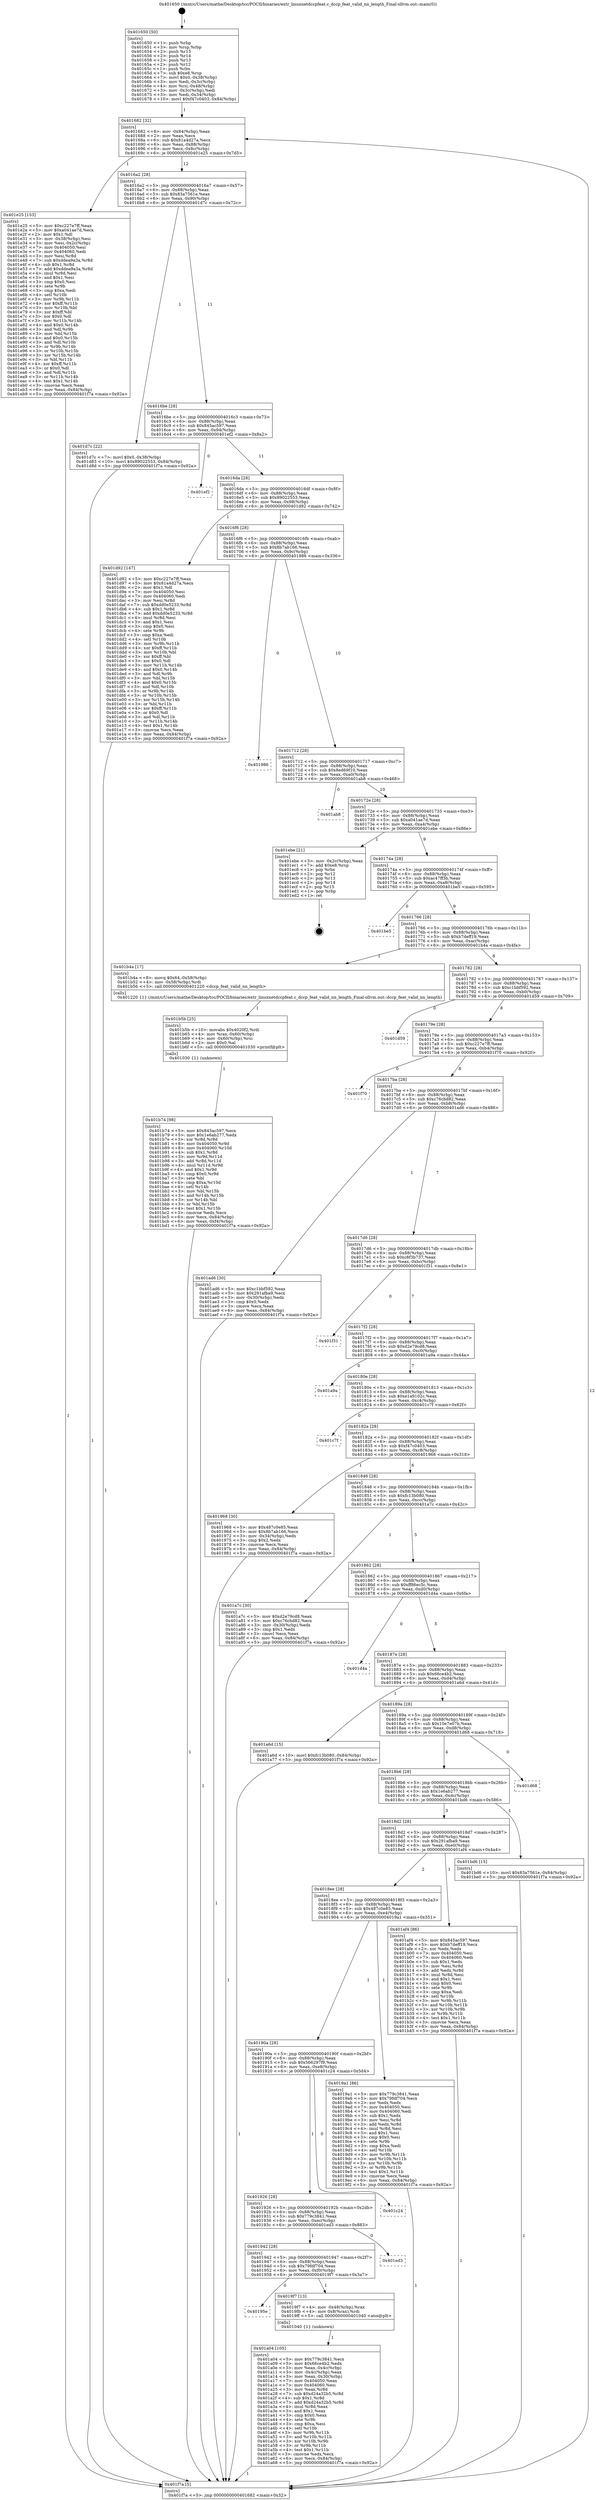 digraph "0x401650" {
  label = "0x401650 (/mnt/c/Users/mathe/Desktop/tcc/POCII/binaries/extr_linuxnetdccpfeat.c_dccp_feat_valid_nn_length_Final-ollvm.out::main(0))"
  labelloc = "t"
  node[shape=record]

  Entry [label="",width=0.3,height=0.3,shape=circle,fillcolor=black,style=filled]
  "0x401682" [label="{
     0x401682 [32]\l
     | [instrs]\l
     &nbsp;&nbsp;0x401682 \<+6\>: mov -0x84(%rbp),%eax\l
     &nbsp;&nbsp;0x401688 \<+2\>: mov %eax,%ecx\l
     &nbsp;&nbsp;0x40168a \<+6\>: sub $0x81a4d27a,%ecx\l
     &nbsp;&nbsp;0x401690 \<+6\>: mov %eax,-0x88(%rbp)\l
     &nbsp;&nbsp;0x401696 \<+6\>: mov %ecx,-0x8c(%rbp)\l
     &nbsp;&nbsp;0x40169c \<+6\>: je 0000000000401e25 \<main+0x7d5\>\l
  }"]
  "0x401e25" [label="{
     0x401e25 [153]\l
     | [instrs]\l
     &nbsp;&nbsp;0x401e25 \<+5\>: mov $0xc227e7ff,%eax\l
     &nbsp;&nbsp;0x401e2a \<+5\>: mov $0xa041ae7d,%ecx\l
     &nbsp;&nbsp;0x401e2f \<+2\>: mov $0x1,%dl\l
     &nbsp;&nbsp;0x401e31 \<+3\>: mov -0x38(%rbp),%esi\l
     &nbsp;&nbsp;0x401e34 \<+3\>: mov %esi,-0x2c(%rbp)\l
     &nbsp;&nbsp;0x401e37 \<+7\>: mov 0x404050,%esi\l
     &nbsp;&nbsp;0x401e3e \<+7\>: mov 0x404060,%edi\l
     &nbsp;&nbsp;0x401e45 \<+3\>: mov %esi,%r8d\l
     &nbsp;&nbsp;0x401e48 \<+7\>: sub $0xddea9a3a,%r8d\l
     &nbsp;&nbsp;0x401e4f \<+4\>: sub $0x1,%r8d\l
     &nbsp;&nbsp;0x401e53 \<+7\>: add $0xddea9a3a,%r8d\l
     &nbsp;&nbsp;0x401e5a \<+4\>: imul %r8d,%esi\l
     &nbsp;&nbsp;0x401e5e \<+3\>: and $0x1,%esi\l
     &nbsp;&nbsp;0x401e61 \<+3\>: cmp $0x0,%esi\l
     &nbsp;&nbsp;0x401e64 \<+4\>: sete %r9b\l
     &nbsp;&nbsp;0x401e68 \<+3\>: cmp $0xa,%edi\l
     &nbsp;&nbsp;0x401e6b \<+4\>: setl %r10b\l
     &nbsp;&nbsp;0x401e6f \<+3\>: mov %r9b,%r11b\l
     &nbsp;&nbsp;0x401e72 \<+4\>: xor $0xff,%r11b\l
     &nbsp;&nbsp;0x401e76 \<+3\>: mov %r10b,%bl\l
     &nbsp;&nbsp;0x401e79 \<+3\>: xor $0xff,%bl\l
     &nbsp;&nbsp;0x401e7c \<+3\>: xor $0x0,%dl\l
     &nbsp;&nbsp;0x401e7f \<+3\>: mov %r11b,%r14b\l
     &nbsp;&nbsp;0x401e82 \<+4\>: and $0x0,%r14b\l
     &nbsp;&nbsp;0x401e86 \<+3\>: and %dl,%r9b\l
     &nbsp;&nbsp;0x401e89 \<+3\>: mov %bl,%r15b\l
     &nbsp;&nbsp;0x401e8c \<+4\>: and $0x0,%r15b\l
     &nbsp;&nbsp;0x401e90 \<+3\>: and %dl,%r10b\l
     &nbsp;&nbsp;0x401e93 \<+3\>: or %r9b,%r14b\l
     &nbsp;&nbsp;0x401e96 \<+3\>: or %r10b,%r15b\l
     &nbsp;&nbsp;0x401e99 \<+3\>: xor %r15b,%r14b\l
     &nbsp;&nbsp;0x401e9c \<+3\>: or %bl,%r11b\l
     &nbsp;&nbsp;0x401e9f \<+4\>: xor $0xff,%r11b\l
     &nbsp;&nbsp;0x401ea3 \<+3\>: or $0x0,%dl\l
     &nbsp;&nbsp;0x401ea6 \<+3\>: and %dl,%r11b\l
     &nbsp;&nbsp;0x401ea9 \<+3\>: or %r11b,%r14b\l
     &nbsp;&nbsp;0x401eac \<+4\>: test $0x1,%r14b\l
     &nbsp;&nbsp;0x401eb0 \<+3\>: cmovne %ecx,%eax\l
     &nbsp;&nbsp;0x401eb3 \<+6\>: mov %eax,-0x84(%rbp)\l
     &nbsp;&nbsp;0x401eb9 \<+5\>: jmp 0000000000401f7a \<main+0x92a\>\l
  }"]
  "0x4016a2" [label="{
     0x4016a2 [28]\l
     | [instrs]\l
     &nbsp;&nbsp;0x4016a2 \<+5\>: jmp 00000000004016a7 \<main+0x57\>\l
     &nbsp;&nbsp;0x4016a7 \<+6\>: mov -0x88(%rbp),%eax\l
     &nbsp;&nbsp;0x4016ad \<+5\>: sub $0x83a7561e,%eax\l
     &nbsp;&nbsp;0x4016b2 \<+6\>: mov %eax,-0x90(%rbp)\l
     &nbsp;&nbsp;0x4016b8 \<+6\>: je 0000000000401d7c \<main+0x72c\>\l
  }"]
  Exit [label="",width=0.3,height=0.3,shape=circle,fillcolor=black,style=filled,peripheries=2]
  "0x401d7c" [label="{
     0x401d7c [22]\l
     | [instrs]\l
     &nbsp;&nbsp;0x401d7c \<+7\>: movl $0x0,-0x38(%rbp)\l
     &nbsp;&nbsp;0x401d83 \<+10\>: movl $0x89022553,-0x84(%rbp)\l
     &nbsp;&nbsp;0x401d8d \<+5\>: jmp 0000000000401f7a \<main+0x92a\>\l
  }"]
  "0x4016be" [label="{
     0x4016be [28]\l
     | [instrs]\l
     &nbsp;&nbsp;0x4016be \<+5\>: jmp 00000000004016c3 \<main+0x73\>\l
     &nbsp;&nbsp;0x4016c3 \<+6\>: mov -0x88(%rbp),%eax\l
     &nbsp;&nbsp;0x4016c9 \<+5\>: sub $0x845ac597,%eax\l
     &nbsp;&nbsp;0x4016ce \<+6\>: mov %eax,-0x94(%rbp)\l
     &nbsp;&nbsp;0x4016d4 \<+6\>: je 0000000000401ef2 \<main+0x8a2\>\l
  }"]
  "0x401b74" [label="{
     0x401b74 [98]\l
     | [instrs]\l
     &nbsp;&nbsp;0x401b74 \<+5\>: mov $0x845ac597,%ecx\l
     &nbsp;&nbsp;0x401b79 \<+5\>: mov $0x1e6ab277,%edx\l
     &nbsp;&nbsp;0x401b7e \<+3\>: xor %r8d,%r8d\l
     &nbsp;&nbsp;0x401b81 \<+8\>: mov 0x404050,%r9d\l
     &nbsp;&nbsp;0x401b89 \<+8\>: mov 0x404060,%r10d\l
     &nbsp;&nbsp;0x401b91 \<+4\>: sub $0x1,%r8d\l
     &nbsp;&nbsp;0x401b95 \<+3\>: mov %r9d,%r11d\l
     &nbsp;&nbsp;0x401b98 \<+3\>: add %r8d,%r11d\l
     &nbsp;&nbsp;0x401b9b \<+4\>: imul %r11d,%r9d\l
     &nbsp;&nbsp;0x401b9f \<+4\>: and $0x1,%r9d\l
     &nbsp;&nbsp;0x401ba3 \<+4\>: cmp $0x0,%r9d\l
     &nbsp;&nbsp;0x401ba7 \<+3\>: sete %bl\l
     &nbsp;&nbsp;0x401baa \<+4\>: cmp $0xa,%r10d\l
     &nbsp;&nbsp;0x401bae \<+4\>: setl %r14b\l
     &nbsp;&nbsp;0x401bb2 \<+3\>: mov %bl,%r15b\l
     &nbsp;&nbsp;0x401bb5 \<+3\>: and %r14b,%r15b\l
     &nbsp;&nbsp;0x401bb8 \<+3\>: xor %r14b,%bl\l
     &nbsp;&nbsp;0x401bbb \<+3\>: or %bl,%r15b\l
     &nbsp;&nbsp;0x401bbe \<+4\>: test $0x1,%r15b\l
     &nbsp;&nbsp;0x401bc2 \<+3\>: cmovne %edx,%ecx\l
     &nbsp;&nbsp;0x401bc5 \<+6\>: mov %ecx,-0x84(%rbp)\l
     &nbsp;&nbsp;0x401bcb \<+6\>: mov %eax,-0xf4(%rbp)\l
     &nbsp;&nbsp;0x401bd1 \<+5\>: jmp 0000000000401f7a \<main+0x92a\>\l
  }"]
  "0x401ef2" [label="{
     0x401ef2\l
  }", style=dashed]
  "0x4016da" [label="{
     0x4016da [28]\l
     | [instrs]\l
     &nbsp;&nbsp;0x4016da \<+5\>: jmp 00000000004016df \<main+0x8f\>\l
     &nbsp;&nbsp;0x4016df \<+6\>: mov -0x88(%rbp),%eax\l
     &nbsp;&nbsp;0x4016e5 \<+5\>: sub $0x89022553,%eax\l
     &nbsp;&nbsp;0x4016ea \<+6\>: mov %eax,-0x98(%rbp)\l
     &nbsp;&nbsp;0x4016f0 \<+6\>: je 0000000000401d92 \<main+0x742\>\l
  }"]
  "0x401b5b" [label="{
     0x401b5b [25]\l
     | [instrs]\l
     &nbsp;&nbsp;0x401b5b \<+10\>: movabs $0x4020f2,%rdi\l
     &nbsp;&nbsp;0x401b65 \<+4\>: mov %rax,-0x60(%rbp)\l
     &nbsp;&nbsp;0x401b69 \<+4\>: mov -0x60(%rbp),%rsi\l
     &nbsp;&nbsp;0x401b6d \<+2\>: mov $0x0,%al\l
     &nbsp;&nbsp;0x401b6f \<+5\>: call 0000000000401030 \<printf@plt\>\l
     | [calls]\l
     &nbsp;&nbsp;0x401030 \{1\} (unknown)\l
  }"]
  "0x401d92" [label="{
     0x401d92 [147]\l
     | [instrs]\l
     &nbsp;&nbsp;0x401d92 \<+5\>: mov $0xc227e7ff,%eax\l
     &nbsp;&nbsp;0x401d97 \<+5\>: mov $0x81a4d27a,%ecx\l
     &nbsp;&nbsp;0x401d9c \<+2\>: mov $0x1,%dl\l
     &nbsp;&nbsp;0x401d9e \<+7\>: mov 0x404050,%esi\l
     &nbsp;&nbsp;0x401da5 \<+7\>: mov 0x404060,%edi\l
     &nbsp;&nbsp;0x401dac \<+3\>: mov %esi,%r8d\l
     &nbsp;&nbsp;0x401daf \<+7\>: sub $0xdd0e5233,%r8d\l
     &nbsp;&nbsp;0x401db6 \<+4\>: sub $0x1,%r8d\l
     &nbsp;&nbsp;0x401dba \<+7\>: add $0xdd0e5233,%r8d\l
     &nbsp;&nbsp;0x401dc1 \<+4\>: imul %r8d,%esi\l
     &nbsp;&nbsp;0x401dc5 \<+3\>: and $0x1,%esi\l
     &nbsp;&nbsp;0x401dc8 \<+3\>: cmp $0x0,%esi\l
     &nbsp;&nbsp;0x401dcb \<+4\>: sete %r9b\l
     &nbsp;&nbsp;0x401dcf \<+3\>: cmp $0xa,%edi\l
     &nbsp;&nbsp;0x401dd2 \<+4\>: setl %r10b\l
     &nbsp;&nbsp;0x401dd6 \<+3\>: mov %r9b,%r11b\l
     &nbsp;&nbsp;0x401dd9 \<+4\>: xor $0xff,%r11b\l
     &nbsp;&nbsp;0x401ddd \<+3\>: mov %r10b,%bl\l
     &nbsp;&nbsp;0x401de0 \<+3\>: xor $0xff,%bl\l
     &nbsp;&nbsp;0x401de3 \<+3\>: xor $0x0,%dl\l
     &nbsp;&nbsp;0x401de6 \<+3\>: mov %r11b,%r14b\l
     &nbsp;&nbsp;0x401de9 \<+4\>: and $0x0,%r14b\l
     &nbsp;&nbsp;0x401ded \<+3\>: and %dl,%r9b\l
     &nbsp;&nbsp;0x401df0 \<+3\>: mov %bl,%r15b\l
     &nbsp;&nbsp;0x401df3 \<+4\>: and $0x0,%r15b\l
     &nbsp;&nbsp;0x401df7 \<+3\>: and %dl,%r10b\l
     &nbsp;&nbsp;0x401dfa \<+3\>: or %r9b,%r14b\l
     &nbsp;&nbsp;0x401dfd \<+3\>: or %r10b,%r15b\l
     &nbsp;&nbsp;0x401e00 \<+3\>: xor %r15b,%r14b\l
     &nbsp;&nbsp;0x401e03 \<+3\>: or %bl,%r11b\l
     &nbsp;&nbsp;0x401e06 \<+4\>: xor $0xff,%r11b\l
     &nbsp;&nbsp;0x401e0a \<+3\>: or $0x0,%dl\l
     &nbsp;&nbsp;0x401e0d \<+3\>: and %dl,%r11b\l
     &nbsp;&nbsp;0x401e10 \<+3\>: or %r11b,%r14b\l
     &nbsp;&nbsp;0x401e13 \<+4\>: test $0x1,%r14b\l
     &nbsp;&nbsp;0x401e17 \<+3\>: cmovne %ecx,%eax\l
     &nbsp;&nbsp;0x401e1a \<+6\>: mov %eax,-0x84(%rbp)\l
     &nbsp;&nbsp;0x401e20 \<+5\>: jmp 0000000000401f7a \<main+0x92a\>\l
  }"]
  "0x4016f6" [label="{
     0x4016f6 [28]\l
     | [instrs]\l
     &nbsp;&nbsp;0x4016f6 \<+5\>: jmp 00000000004016fb \<main+0xab\>\l
     &nbsp;&nbsp;0x4016fb \<+6\>: mov -0x88(%rbp),%eax\l
     &nbsp;&nbsp;0x401701 \<+5\>: sub $0x8b7ab166,%eax\l
     &nbsp;&nbsp;0x401706 \<+6\>: mov %eax,-0x9c(%rbp)\l
     &nbsp;&nbsp;0x40170c \<+6\>: je 0000000000401986 \<main+0x336\>\l
  }"]
  "0x401a04" [label="{
     0x401a04 [105]\l
     | [instrs]\l
     &nbsp;&nbsp;0x401a04 \<+5\>: mov $0x779c3841,%ecx\l
     &nbsp;&nbsp;0x401a09 \<+5\>: mov $0x66ce4b2,%edx\l
     &nbsp;&nbsp;0x401a0e \<+3\>: mov %eax,-0x4c(%rbp)\l
     &nbsp;&nbsp;0x401a11 \<+3\>: mov -0x4c(%rbp),%eax\l
     &nbsp;&nbsp;0x401a14 \<+3\>: mov %eax,-0x30(%rbp)\l
     &nbsp;&nbsp;0x401a17 \<+7\>: mov 0x404050,%eax\l
     &nbsp;&nbsp;0x401a1e \<+7\>: mov 0x404060,%esi\l
     &nbsp;&nbsp;0x401a25 \<+3\>: mov %eax,%r8d\l
     &nbsp;&nbsp;0x401a28 \<+7\>: sub $0xd24a32b5,%r8d\l
     &nbsp;&nbsp;0x401a2f \<+4\>: sub $0x1,%r8d\l
     &nbsp;&nbsp;0x401a33 \<+7\>: add $0xd24a32b5,%r8d\l
     &nbsp;&nbsp;0x401a3a \<+4\>: imul %r8d,%eax\l
     &nbsp;&nbsp;0x401a3e \<+3\>: and $0x1,%eax\l
     &nbsp;&nbsp;0x401a41 \<+3\>: cmp $0x0,%eax\l
     &nbsp;&nbsp;0x401a44 \<+4\>: sete %r9b\l
     &nbsp;&nbsp;0x401a48 \<+3\>: cmp $0xa,%esi\l
     &nbsp;&nbsp;0x401a4b \<+4\>: setl %r10b\l
     &nbsp;&nbsp;0x401a4f \<+3\>: mov %r9b,%r11b\l
     &nbsp;&nbsp;0x401a52 \<+3\>: and %r10b,%r11b\l
     &nbsp;&nbsp;0x401a55 \<+3\>: xor %r10b,%r9b\l
     &nbsp;&nbsp;0x401a58 \<+3\>: or %r9b,%r11b\l
     &nbsp;&nbsp;0x401a5b \<+4\>: test $0x1,%r11b\l
     &nbsp;&nbsp;0x401a5f \<+3\>: cmovne %edx,%ecx\l
     &nbsp;&nbsp;0x401a62 \<+6\>: mov %ecx,-0x84(%rbp)\l
     &nbsp;&nbsp;0x401a68 \<+5\>: jmp 0000000000401f7a \<main+0x92a\>\l
  }"]
  "0x401986" [label="{
     0x401986\l
  }", style=dashed]
  "0x401712" [label="{
     0x401712 [28]\l
     | [instrs]\l
     &nbsp;&nbsp;0x401712 \<+5\>: jmp 0000000000401717 \<main+0xc7\>\l
     &nbsp;&nbsp;0x401717 \<+6\>: mov -0x88(%rbp),%eax\l
     &nbsp;&nbsp;0x40171d \<+5\>: sub $0x8ed69f10,%eax\l
     &nbsp;&nbsp;0x401722 \<+6\>: mov %eax,-0xa0(%rbp)\l
     &nbsp;&nbsp;0x401728 \<+6\>: je 0000000000401ab8 \<main+0x468\>\l
  }"]
  "0x40195e" [label="{
     0x40195e\l
  }", style=dashed]
  "0x401ab8" [label="{
     0x401ab8\l
  }", style=dashed]
  "0x40172e" [label="{
     0x40172e [28]\l
     | [instrs]\l
     &nbsp;&nbsp;0x40172e \<+5\>: jmp 0000000000401733 \<main+0xe3\>\l
     &nbsp;&nbsp;0x401733 \<+6\>: mov -0x88(%rbp),%eax\l
     &nbsp;&nbsp;0x401739 \<+5\>: sub $0xa041ae7d,%eax\l
     &nbsp;&nbsp;0x40173e \<+6\>: mov %eax,-0xa4(%rbp)\l
     &nbsp;&nbsp;0x401744 \<+6\>: je 0000000000401ebe \<main+0x86e\>\l
  }"]
  "0x4019f7" [label="{
     0x4019f7 [13]\l
     | [instrs]\l
     &nbsp;&nbsp;0x4019f7 \<+4\>: mov -0x48(%rbp),%rax\l
     &nbsp;&nbsp;0x4019fb \<+4\>: mov 0x8(%rax),%rdi\l
     &nbsp;&nbsp;0x4019ff \<+5\>: call 0000000000401040 \<atoi@plt\>\l
     | [calls]\l
     &nbsp;&nbsp;0x401040 \{1\} (unknown)\l
  }"]
  "0x401ebe" [label="{
     0x401ebe [21]\l
     | [instrs]\l
     &nbsp;&nbsp;0x401ebe \<+3\>: mov -0x2c(%rbp),%eax\l
     &nbsp;&nbsp;0x401ec1 \<+7\>: add $0xe8,%rsp\l
     &nbsp;&nbsp;0x401ec8 \<+1\>: pop %rbx\l
     &nbsp;&nbsp;0x401ec9 \<+2\>: pop %r12\l
     &nbsp;&nbsp;0x401ecb \<+2\>: pop %r13\l
     &nbsp;&nbsp;0x401ecd \<+2\>: pop %r14\l
     &nbsp;&nbsp;0x401ecf \<+2\>: pop %r15\l
     &nbsp;&nbsp;0x401ed1 \<+1\>: pop %rbp\l
     &nbsp;&nbsp;0x401ed2 \<+1\>: ret\l
  }"]
  "0x40174a" [label="{
     0x40174a [28]\l
     | [instrs]\l
     &nbsp;&nbsp;0x40174a \<+5\>: jmp 000000000040174f \<main+0xff\>\l
     &nbsp;&nbsp;0x40174f \<+6\>: mov -0x88(%rbp),%eax\l
     &nbsp;&nbsp;0x401755 \<+5\>: sub $0xac47ff3b,%eax\l
     &nbsp;&nbsp;0x40175a \<+6\>: mov %eax,-0xa8(%rbp)\l
     &nbsp;&nbsp;0x401760 \<+6\>: je 0000000000401be5 \<main+0x595\>\l
  }"]
  "0x401942" [label="{
     0x401942 [28]\l
     | [instrs]\l
     &nbsp;&nbsp;0x401942 \<+5\>: jmp 0000000000401947 \<main+0x2f7\>\l
     &nbsp;&nbsp;0x401947 \<+6\>: mov -0x88(%rbp),%eax\l
     &nbsp;&nbsp;0x40194d \<+5\>: sub $0x79fdf704,%eax\l
     &nbsp;&nbsp;0x401952 \<+6\>: mov %eax,-0xf0(%rbp)\l
     &nbsp;&nbsp;0x401958 \<+6\>: je 00000000004019f7 \<main+0x3a7\>\l
  }"]
  "0x401be5" [label="{
     0x401be5\l
  }", style=dashed]
  "0x401766" [label="{
     0x401766 [28]\l
     | [instrs]\l
     &nbsp;&nbsp;0x401766 \<+5\>: jmp 000000000040176b \<main+0x11b\>\l
     &nbsp;&nbsp;0x40176b \<+6\>: mov -0x88(%rbp),%eax\l
     &nbsp;&nbsp;0x401771 \<+5\>: sub $0xb7deff19,%eax\l
     &nbsp;&nbsp;0x401776 \<+6\>: mov %eax,-0xac(%rbp)\l
     &nbsp;&nbsp;0x40177c \<+6\>: je 0000000000401b4a \<main+0x4fa\>\l
  }"]
  "0x401ed3" [label="{
     0x401ed3\l
  }", style=dashed]
  "0x401b4a" [label="{
     0x401b4a [17]\l
     | [instrs]\l
     &nbsp;&nbsp;0x401b4a \<+8\>: movq $0x64,-0x58(%rbp)\l
     &nbsp;&nbsp;0x401b52 \<+4\>: mov -0x58(%rbp),%rdi\l
     &nbsp;&nbsp;0x401b56 \<+5\>: call 0000000000401220 \<dccp_feat_valid_nn_length\>\l
     | [calls]\l
     &nbsp;&nbsp;0x401220 \{1\} (/mnt/c/Users/mathe/Desktop/tcc/POCII/binaries/extr_linuxnetdccpfeat.c_dccp_feat_valid_nn_length_Final-ollvm.out::dccp_feat_valid_nn_length)\l
  }"]
  "0x401782" [label="{
     0x401782 [28]\l
     | [instrs]\l
     &nbsp;&nbsp;0x401782 \<+5\>: jmp 0000000000401787 \<main+0x137\>\l
     &nbsp;&nbsp;0x401787 \<+6\>: mov -0x88(%rbp),%eax\l
     &nbsp;&nbsp;0x40178d \<+5\>: sub $0xc1bbf592,%eax\l
     &nbsp;&nbsp;0x401792 \<+6\>: mov %eax,-0xb0(%rbp)\l
     &nbsp;&nbsp;0x401798 \<+6\>: je 0000000000401d59 \<main+0x709\>\l
  }"]
  "0x401926" [label="{
     0x401926 [28]\l
     | [instrs]\l
     &nbsp;&nbsp;0x401926 \<+5\>: jmp 000000000040192b \<main+0x2db\>\l
     &nbsp;&nbsp;0x40192b \<+6\>: mov -0x88(%rbp),%eax\l
     &nbsp;&nbsp;0x401931 \<+5\>: sub $0x779c3841,%eax\l
     &nbsp;&nbsp;0x401936 \<+6\>: mov %eax,-0xec(%rbp)\l
     &nbsp;&nbsp;0x40193c \<+6\>: je 0000000000401ed3 \<main+0x883\>\l
  }"]
  "0x401d59" [label="{
     0x401d59\l
  }", style=dashed]
  "0x40179e" [label="{
     0x40179e [28]\l
     | [instrs]\l
     &nbsp;&nbsp;0x40179e \<+5\>: jmp 00000000004017a3 \<main+0x153\>\l
     &nbsp;&nbsp;0x4017a3 \<+6\>: mov -0x88(%rbp),%eax\l
     &nbsp;&nbsp;0x4017a9 \<+5\>: sub $0xc227e7ff,%eax\l
     &nbsp;&nbsp;0x4017ae \<+6\>: mov %eax,-0xb4(%rbp)\l
     &nbsp;&nbsp;0x4017b4 \<+6\>: je 0000000000401f70 \<main+0x920\>\l
  }"]
  "0x401c24" [label="{
     0x401c24\l
  }", style=dashed]
  "0x401f70" [label="{
     0x401f70\l
  }", style=dashed]
  "0x4017ba" [label="{
     0x4017ba [28]\l
     | [instrs]\l
     &nbsp;&nbsp;0x4017ba \<+5\>: jmp 00000000004017bf \<main+0x16f\>\l
     &nbsp;&nbsp;0x4017bf \<+6\>: mov -0x88(%rbp),%eax\l
     &nbsp;&nbsp;0x4017c5 \<+5\>: sub $0xc76cbd82,%eax\l
     &nbsp;&nbsp;0x4017ca \<+6\>: mov %eax,-0xb8(%rbp)\l
     &nbsp;&nbsp;0x4017d0 \<+6\>: je 0000000000401ad6 \<main+0x486\>\l
  }"]
  "0x40190a" [label="{
     0x40190a [28]\l
     | [instrs]\l
     &nbsp;&nbsp;0x40190a \<+5\>: jmp 000000000040190f \<main+0x2bf\>\l
     &nbsp;&nbsp;0x40190f \<+6\>: mov -0x88(%rbp),%eax\l
     &nbsp;&nbsp;0x401915 \<+5\>: sub $0x566297f9,%eax\l
     &nbsp;&nbsp;0x40191a \<+6\>: mov %eax,-0xe8(%rbp)\l
     &nbsp;&nbsp;0x401920 \<+6\>: je 0000000000401c24 \<main+0x5d4\>\l
  }"]
  "0x401ad6" [label="{
     0x401ad6 [30]\l
     | [instrs]\l
     &nbsp;&nbsp;0x401ad6 \<+5\>: mov $0xc1bbf592,%eax\l
     &nbsp;&nbsp;0x401adb \<+5\>: mov $0x291afba9,%ecx\l
     &nbsp;&nbsp;0x401ae0 \<+3\>: mov -0x30(%rbp),%edx\l
     &nbsp;&nbsp;0x401ae3 \<+3\>: cmp $0x0,%edx\l
     &nbsp;&nbsp;0x401ae6 \<+3\>: cmove %ecx,%eax\l
     &nbsp;&nbsp;0x401ae9 \<+6\>: mov %eax,-0x84(%rbp)\l
     &nbsp;&nbsp;0x401aef \<+5\>: jmp 0000000000401f7a \<main+0x92a\>\l
  }"]
  "0x4017d6" [label="{
     0x4017d6 [28]\l
     | [instrs]\l
     &nbsp;&nbsp;0x4017d6 \<+5\>: jmp 00000000004017db \<main+0x18b\>\l
     &nbsp;&nbsp;0x4017db \<+6\>: mov -0x88(%rbp),%eax\l
     &nbsp;&nbsp;0x4017e1 \<+5\>: sub $0xc8f3b737,%eax\l
     &nbsp;&nbsp;0x4017e6 \<+6\>: mov %eax,-0xbc(%rbp)\l
     &nbsp;&nbsp;0x4017ec \<+6\>: je 0000000000401f31 \<main+0x8e1\>\l
  }"]
  "0x4019a1" [label="{
     0x4019a1 [86]\l
     | [instrs]\l
     &nbsp;&nbsp;0x4019a1 \<+5\>: mov $0x779c3841,%eax\l
     &nbsp;&nbsp;0x4019a6 \<+5\>: mov $0x79fdf704,%ecx\l
     &nbsp;&nbsp;0x4019ab \<+2\>: xor %edx,%edx\l
     &nbsp;&nbsp;0x4019ad \<+7\>: mov 0x404050,%esi\l
     &nbsp;&nbsp;0x4019b4 \<+7\>: mov 0x404060,%edi\l
     &nbsp;&nbsp;0x4019bb \<+3\>: sub $0x1,%edx\l
     &nbsp;&nbsp;0x4019be \<+3\>: mov %esi,%r8d\l
     &nbsp;&nbsp;0x4019c1 \<+3\>: add %edx,%r8d\l
     &nbsp;&nbsp;0x4019c4 \<+4\>: imul %r8d,%esi\l
     &nbsp;&nbsp;0x4019c8 \<+3\>: and $0x1,%esi\l
     &nbsp;&nbsp;0x4019cb \<+3\>: cmp $0x0,%esi\l
     &nbsp;&nbsp;0x4019ce \<+4\>: sete %r9b\l
     &nbsp;&nbsp;0x4019d2 \<+3\>: cmp $0xa,%edi\l
     &nbsp;&nbsp;0x4019d5 \<+4\>: setl %r10b\l
     &nbsp;&nbsp;0x4019d9 \<+3\>: mov %r9b,%r11b\l
     &nbsp;&nbsp;0x4019dc \<+3\>: and %r10b,%r11b\l
     &nbsp;&nbsp;0x4019df \<+3\>: xor %r10b,%r9b\l
     &nbsp;&nbsp;0x4019e2 \<+3\>: or %r9b,%r11b\l
     &nbsp;&nbsp;0x4019e5 \<+4\>: test $0x1,%r11b\l
     &nbsp;&nbsp;0x4019e9 \<+3\>: cmovne %ecx,%eax\l
     &nbsp;&nbsp;0x4019ec \<+6\>: mov %eax,-0x84(%rbp)\l
     &nbsp;&nbsp;0x4019f2 \<+5\>: jmp 0000000000401f7a \<main+0x92a\>\l
  }"]
  "0x401f31" [label="{
     0x401f31\l
  }", style=dashed]
  "0x4017f2" [label="{
     0x4017f2 [28]\l
     | [instrs]\l
     &nbsp;&nbsp;0x4017f2 \<+5\>: jmp 00000000004017f7 \<main+0x1a7\>\l
     &nbsp;&nbsp;0x4017f7 \<+6\>: mov -0x88(%rbp),%eax\l
     &nbsp;&nbsp;0x4017fd \<+5\>: sub $0xd2e79cd8,%eax\l
     &nbsp;&nbsp;0x401802 \<+6\>: mov %eax,-0xc0(%rbp)\l
     &nbsp;&nbsp;0x401808 \<+6\>: je 0000000000401a9a \<main+0x44a\>\l
  }"]
  "0x4018ee" [label="{
     0x4018ee [28]\l
     | [instrs]\l
     &nbsp;&nbsp;0x4018ee \<+5\>: jmp 00000000004018f3 \<main+0x2a3\>\l
     &nbsp;&nbsp;0x4018f3 \<+6\>: mov -0x88(%rbp),%eax\l
     &nbsp;&nbsp;0x4018f9 \<+5\>: sub $0x487c0e85,%eax\l
     &nbsp;&nbsp;0x4018fe \<+6\>: mov %eax,-0xe4(%rbp)\l
     &nbsp;&nbsp;0x401904 \<+6\>: je 00000000004019a1 \<main+0x351\>\l
  }"]
  "0x401a9a" [label="{
     0x401a9a\l
  }", style=dashed]
  "0x40180e" [label="{
     0x40180e [28]\l
     | [instrs]\l
     &nbsp;&nbsp;0x40180e \<+5\>: jmp 0000000000401813 \<main+0x1c3\>\l
     &nbsp;&nbsp;0x401813 \<+6\>: mov -0x88(%rbp),%eax\l
     &nbsp;&nbsp;0x401819 \<+5\>: sub $0xe1a9102c,%eax\l
     &nbsp;&nbsp;0x40181e \<+6\>: mov %eax,-0xc4(%rbp)\l
     &nbsp;&nbsp;0x401824 \<+6\>: je 0000000000401c7f \<main+0x62f\>\l
  }"]
  "0x401af4" [label="{
     0x401af4 [86]\l
     | [instrs]\l
     &nbsp;&nbsp;0x401af4 \<+5\>: mov $0x845ac597,%eax\l
     &nbsp;&nbsp;0x401af9 \<+5\>: mov $0xb7deff19,%ecx\l
     &nbsp;&nbsp;0x401afe \<+2\>: xor %edx,%edx\l
     &nbsp;&nbsp;0x401b00 \<+7\>: mov 0x404050,%esi\l
     &nbsp;&nbsp;0x401b07 \<+7\>: mov 0x404060,%edi\l
     &nbsp;&nbsp;0x401b0e \<+3\>: sub $0x1,%edx\l
     &nbsp;&nbsp;0x401b11 \<+3\>: mov %esi,%r8d\l
     &nbsp;&nbsp;0x401b14 \<+3\>: add %edx,%r8d\l
     &nbsp;&nbsp;0x401b17 \<+4\>: imul %r8d,%esi\l
     &nbsp;&nbsp;0x401b1b \<+3\>: and $0x1,%esi\l
     &nbsp;&nbsp;0x401b1e \<+3\>: cmp $0x0,%esi\l
     &nbsp;&nbsp;0x401b21 \<+4\>: sete %r9b\l
     &nbsp;&nbsp;0x401b25 \<+3\>: cmp $0xa,%edi\l
     &nbsp;&nbsp;0x401b28 \<+4\>: setl %r10b\l
     &nbsp;&nbsp;0x401b2c \<+3\>: mov %r9b,%r11b\l
     &nbsp;&nbsp;0x401b2f \<+3\>: and %r10b,%r11b\l
     &nbsp;&nbsp;0x401b32 \<+3\>: xor %r10b,%r9b\l
     &nbsp;&nbsp;0x401b35 \<+3\>: or %r9b,%r11b\l
     &nbsp;&nbsp;0x401b38 \<+4\>: test $0x1,%r11b\l
     &nbsp;&nbsp;0x401b3c \<+3\>: cmovne %ecx,%eax\l
     &nbsp;&nbsp;0x401b3f \<+6\>: mov %eax,-0x84(%rbp)\l
     &nbsp;&nbsp;0x401b45 \<+5\>: jmp 0000000000401f7a \<main+0x92a\>\l
  }"]
  "0x401c7f" [label="{
     0x401c7f\l
  }", style=dashed]
  "0x40182a" [label="{
     0x40182a [28]\l
     | [instrs]\l
     &nbsp;&nbsp;0x40182a \<+5\>: jmp 000000000040182f \<main+0x1df\>\l
     &nbsp;&nbsp;0x40182f \<+6\>: mov -0x88(%rbp),%eax\l
     &nbsp;&nbsp;0x401835 \<+5\>: sub $0xf47c0403,%eax\l
     &nbsp;&nbsp;0x40183a \<+6\>: mov %eax,-0xc8(%rbp)\l
     &nbsp;&nbsp;0x401840 \<+6\>: je 0000000000401968 \<main+0x318\>\l
  }"]
  "0x4018d2" [label="{
     0x4018d2 [28]\l
     | [instrs]\l
     &nbsp;&nbsp;0x4018d2 \<+5\>: jmp 00000000004018d7 \<main+0x287\>\l
     &nbsp;&nbsp;0x4018d7 \<+6\>: mov -0x88(%rbp),%eax\l
     &nbsp;&nbsp;0x4018dd \<+5\>: sub $0x291afba9,%eax\l
     &nbsp;&nbsp;0x4018e2 \<+6\>: mov %eax,-0xe0(%rbp)\l
     &nbsp;&nbsp;0x4018e8 \<+6\>: je 0000000000401af4 \<main+0x4a4\>\l
  }"]
  "0x401968" [label="{
     0x401968 [30]\l
     | [instrs]\l
     &nbsp;&nbsp;0x401968 \<+5\>: mov $0x487c0e85,%eax\l
     &nbsp;&nbsp;0x40196d \<+5\>: mov $0x8b7ab166,%ecx\l
     &nbsp;&nbsp;0x401972 \<+3\>: mov -0x34(%rbp),%edx\l
     &nbsp;&nbsp;0x401975 \<+3\>: cmp $0x2,%edx\l
     &nbsp;&nbsp;0x401978 \<+3\>: cmovne %ecx,%eax\l
     &nbsp;&nbsp;0x40197b \<+6\>: mov %eax,-0x84(%rbp)\l
     &nbsp;&nbsp;0x401981 \<+5\>: jmp 0000000000401f7a \<main+0x92a\>\l
  }"]
  "0x401846" [label="{
     0x401846 [28]\l
     | [instrs]\l
     &nbsp;&nbsp;0x401846 \<+5\>: jmp 000000000040184b \<main+0x1fb\>\l
     &nbsp;&nbsp;0x40184b \<+6\>: mov -0x88(%rbp),%eax\l
     &nbsp;&nbsp;0x401851 \<+5\>: sub $0xfc13b080,%eax\l
     &nbsp;&nbsp;0x401856 \<+6\>: mov %eax,-0xcc(%rbp)\l
     &nbsp;&nbsp;0x40185c \<+6\>: je 0000000000401a7c \<main+0x42c\>\l
  }"]
  "0x401f7a" [label="{
     0x401f7a [5]\l
     | [instrs]\l
     &nbsp;&nbsp;0x401f7a \<+5\>: jmp 0000000000401682 \<main+0x32\>\l
  }"]
  "0x401650" [label="{
     0x401650 [50]\l
     | [instrs]\l
     &nbsp;&nbsp;0x401650 \<+1\>: push %rbp\l
     &nbsp;&nbsp;0x401651 \<+3\>: mov %rsp,%rbp\l
     &nbsp;&nbsp;0x401654 \<+2\>: push %r15\l
     &nbsp;&nbsp;0x401656 \<+2\>: push %r14\l
     &nbsp;&nbsp;0x401658 \<+2\>: push %r13\l
     &nbsp;&nbsp;0x40165a \<+2\>: push %r12\l
     &nbsp;&nbsp;0x40165c \<+1\>: push %rbx\l
     &nbsp;&nbsp;0x40165d \<+7\>: sub $0xe8,%rsp\l
     &nbsp;&nbsp;0x401664 \<+7\>: movl $0x0,-0x38(%rbp)\l
     &nbsp;&nbsp;0x40166b \<+3\>: mov %edi,-0x3c(%rbp)\l
     &nbsp;&nbsp;0x40166e \<+4\>: mov %rsi,-0x48(%rbp)\l
     &nbsp;&nbsp;0x401672 \<+3\>: mov -0x3c(%rbp),%edi\l
     &nbsp;&nbsp;0x401675 \<+3\>: mov %edi,-0x34(%rbp)\l
     &nbsp;&nbsp;0x401678 \<+10\>: movl $0xf47c0403,-0x84(%rbp)\l
  }"]
  "0x401bd6" [label="{
     0x401bd6 [15]\l
     | [instrs]\l
     &nbsp;&nbsp;0x401bd6 \<+10\>: movl $0x83a7561e,-0x84(%rbp)\l
     &nbsp;&nbsp;0x401be0 \<+5\>: jmp 0000000000401f7a \<main+0x92a\>\l
  }"]
  "0x401a7c" [label="{
     0x401a7c [30]\l
     | [instrs]\l
     &nbsp;&nbsp;0x401a7c \<+5\>: mov $0xd2e79cd8,%eax\l
     &nbsp;&nbsp;0x401a81 \<+5\>: mov $0xc76cbd82,%ecx\l
     &nbsp;&nbsp;0x401a86 \<+3\>: mov -0x30(%rbp),%edx\l
     &nbsp;&nbsp;0x401a89 \<+3\>: cmp $0x1,%edx\l
     &nbsp;&nbsp;0x401a8c \<+3\>: cmovl %ecx,%eax\l
     &nbsp;&nbsp;0x401a8f \<+6\>: mov %eax,-0x84(%rbp)\l
     &nbsp;&nbsp;0x401a95 \<+5\>: jmp 0000000000401f7a \<main+0x92a\>\l
  }"]
  "0x401862" [label="{
     0x401862 [28]\l
     | [instrs]\l
     &nbsp;&nbsp;0x401862 \<+5\>: jmp 0000000000401867 \<main+0x217\>\l
     &nbsp;&nbsp;0x401867 \<+6\>: mov -0x88(%rbp),%eax\l
     &nbsp;&nbsp;0x40186d \<+5\>: sub $0xff86ec5c,%eax\l
     &nbsp;&nbsp;0x401872 \<+6\>: mov %eax,-0xd0(%rbp)\l
     &nbsp;&nbsp;0x401878 \<+6\>: je 0000000000401d4a \<main+0x6fa\>\l
  }"]
  "0x4018b6" [label="{
     0x4018b6 [28]\l
     | [instrs]\l
     &nbsp;&nbsp;0x4018b6 \<+5\>: jmp 00000000004018bb \<main+0x26b\>\l
     &nbsp;&nbsp;0x4018bb \<+6\>: mov -0x88(%rbp),%eax\l
     &nbsp;&nbsp;0x4018c1 \<+5\>: sub $0x1e6ab277,%eax\l
     &nbsp;&nbsp;0x4018c6 \<+6\>: mov %eax,-0xdc(%rbp)\l
     &nbsp;&nbsp;0x4018cc \<+6\>: je 0000000000401bd6 \<main+0x586\>\l
  }"]
  "0x401d4a" [label="{
     0x401d4a\l
  }", style=dashed]
  "0x40187e" [label="{
     0x40187e [28]\l
     | [instrs]\l
     &nbsp;&nbsp;0x40187e \<+5\>: jmp 0000000000401883 \<main+0x233\>\l
     &nbsp;&nbsp;0x401883 \<+6\>: mov -0x88(%rbp),%eax\l
     &nbsp;&nbsp;0x401889 \<+5\>: sub $0x66ce4b2,%eax\l
     &nbsp;&nbsp;0x40188e \<+6\>: mov %eax,-0xd4(%rbp)\l
     &nbsp;&nbsp;0x401894 \<+6\>: je 0000000000401a6d \<main+0x41d\>\l
  }"]
  "0x401d68" [label="{
     0x401d68\l
  }", style=dashed]
  "0x401a6d" [label="{
     0x401a6d [15]\l
     | [instrs]\l
     &nbsp;&nbsp;0x401a6d \<+10\>: movl $0xfc13b080,-0x84(%rbp)\l
     &nbsp;&nbsp;0x401a77 \<+5\>: jmp 0000000000401f7a \<main+0x92a\>\l
  }"]
  "0x40189a" [label="{
     0x40189a [28]\l
     | [instrs]\l
     &nbsp;&nbsp;0x40189a \<+5\>: jmp 000000000040189f \<main+0x24f\>\l
     &nbsp;&nbsp;0x40189f \<+6\>: mov -0x88(%rbp),%eax\l
     &nbsp;&nbsp;0x4018a5 \<+5\>: sub $0x10e7e07b,%eax\l
     &nbsp;&nbsp;0x4018aa \<+6\>: mov %eax,-0xd8(%rbp)\l
     &nbsp;&nbsp;0x4018b0 \<+6\>: je 0000000000401d68 \<main+0x718\>\l
  }"]
  Entry -> "0x401650" [label=" 1"]
  "0x401682" -> "0x401e25" [label=" 1"]
  "0x401682" -> "0x4016a2" [label=" 12"]
  "0x401ebe" -> Exit [label=" 1"]
  "0x4016a2" -> "0x401d7c" [label=" 1"]
  "0x4016a2" -> "0x4016be" [label=" 11"]
  "0x401e25" -> "0x401f7a" [label=" 1"]
  "0x4016be" -> "0x401ef2" [label=" 0"]
  "0x4016be" -> "0x4016da" [label=" 11"]
  "0x401d92" -> "0x401f7a" [label=" 1"]
  "0x4016da" -> "0x401d92" [label=" 1"]
  "0x4016da" -> "0x4016f6" [label=" 10"]
  "0x401d7c" -> "0x401f7a" [label=" 1"]
  "0x4016f6" -> "0x401986" [label=" 0"]
  "0x4016f6" -> "0x401712" [label=" 10"]
  "0x401bd6" -> "0x401f7a" [label=" 1"]
  "0x401712" -> "0x401ab8" [label=" 0"]
  "0x401712" -> "0x40172e" [label=" 10"]
  "0x401b74" -> "0x401f7a" [label=" 1"]
  "0x40172e" -> "0x401ebe" [label=" 1"]
  "0x40172e" -> "0x40174a" [label=" 9"]
  "0x401b5b" -> "0x401b74" [label=" 1"]
  "0x40174a" -> "0x401be5" [label=" 0"]
  "0x40174a" -> "0x401766" [label=" 9"]
  "0x401af4" -> "0x401f7a" [label=" 1"]
  "0x401766" -> "0x401b4a" [label=" 1"]
  "0x401766" -> "0x401782" [label=" 8"]
  "0x401ad6" -> "0x401f7a" [label=" 1"]
  "0x401782" -> "0x401d59" [label=" 0"]
  "0x401782" -> "0x40179e" [label=" 8"]
  "0x401a6d" -> "0x401f7a" [label=" 1"]
  "0x40179e" -> "0x401f70" [label=" 0"]
  "0x40179e" -> "0x4017ba" [label=" 8"]
  "0x401a04" -> "0x401f7a" [label=" 1"]
  "0x4017ba" -> "0x401ad6" [label=" 1"]
  "0x4017ba" -> "0x4017d6" [label=" 7"]
  "0x401942" -> "0x40195e" [label=" 0"]
  "0x4017d6" -> "0x401f31" [label=" 0"]
  "0x4017d6" -> "0x4017f2" [label=" 7"]
  "0x401942" -> "0x4019f7" [label=" 1"]
  "0x4017f2" -> "0x401a9a" [label=" 0"]
  "0x4017f2" -> "0x40180e" [label=" 7"]
  "0x401926" -> "0x401942" [label=" 1"]
  "0x40180e" -> "0x401c7f" [label=" 0"]
  "0x40180e" -> "0x40182a" [label=" 7"]
  "0x401926" -> "0x401ed3" [label=" 0"]
  "0x40182a" -> "0x401968" [label=" 1"]
  "0x40182a" -> "0x401846" [label=" 6"]
  "0x401968" -> "0x401f7a" [label=" 1"]
  "0x401650" -> "0x401682" [label=" 1"]
  "0x401f7a" -> "0x401682" [label=" 12"]
  "0x40190a" -> "0x401926" [label=" 1"]
  "0x401846" -> "0x401a7c" [label=" 1"]
  "0x401846" -> "0x401862" [label=" 5"]
  "0x40190a" -> "0x401c24" [label=" 0"]
  "0x401862" -> "0x401d4a" [label=" 0"]
  "0x401862" -> "0x40187e" [label=" 5"]
  "0x4019a1" -> "0x401f7a" [label=" 1"]
  "0x40187e" -> "0x401a6d" [label=" 1"]
  "0x40187e" -> "0x40189a" [label=" 4"]
  "0x4018ee" -> "0x40190a" [label=" 1"]
  "0x40189a" -> "0x401d68" [label=" 0"]
  "0x40189a" -> "0x4018b6" [label=" 4"]
  "0x4019f7" -> "0x401a04" [label=" 1"]
  "0x4018b6" -> "0x401bd6" [label=" 1"]
  "0x4018b6" -> "0x4018d2" [label=" 3"]
  "0x401a7c" -> "0x401f7a" [label=" 1"]
  "0x4018d2" -> "0x401af4" [label=" 1"]
  "0x4018d2" -> "0x4018ee" [label=" 2"]
  "0x401b4a" -> "0x401b5b" [label=" 1"]
  "0x4018ee" -> "0x4019a1" [label=" 1"]
}
